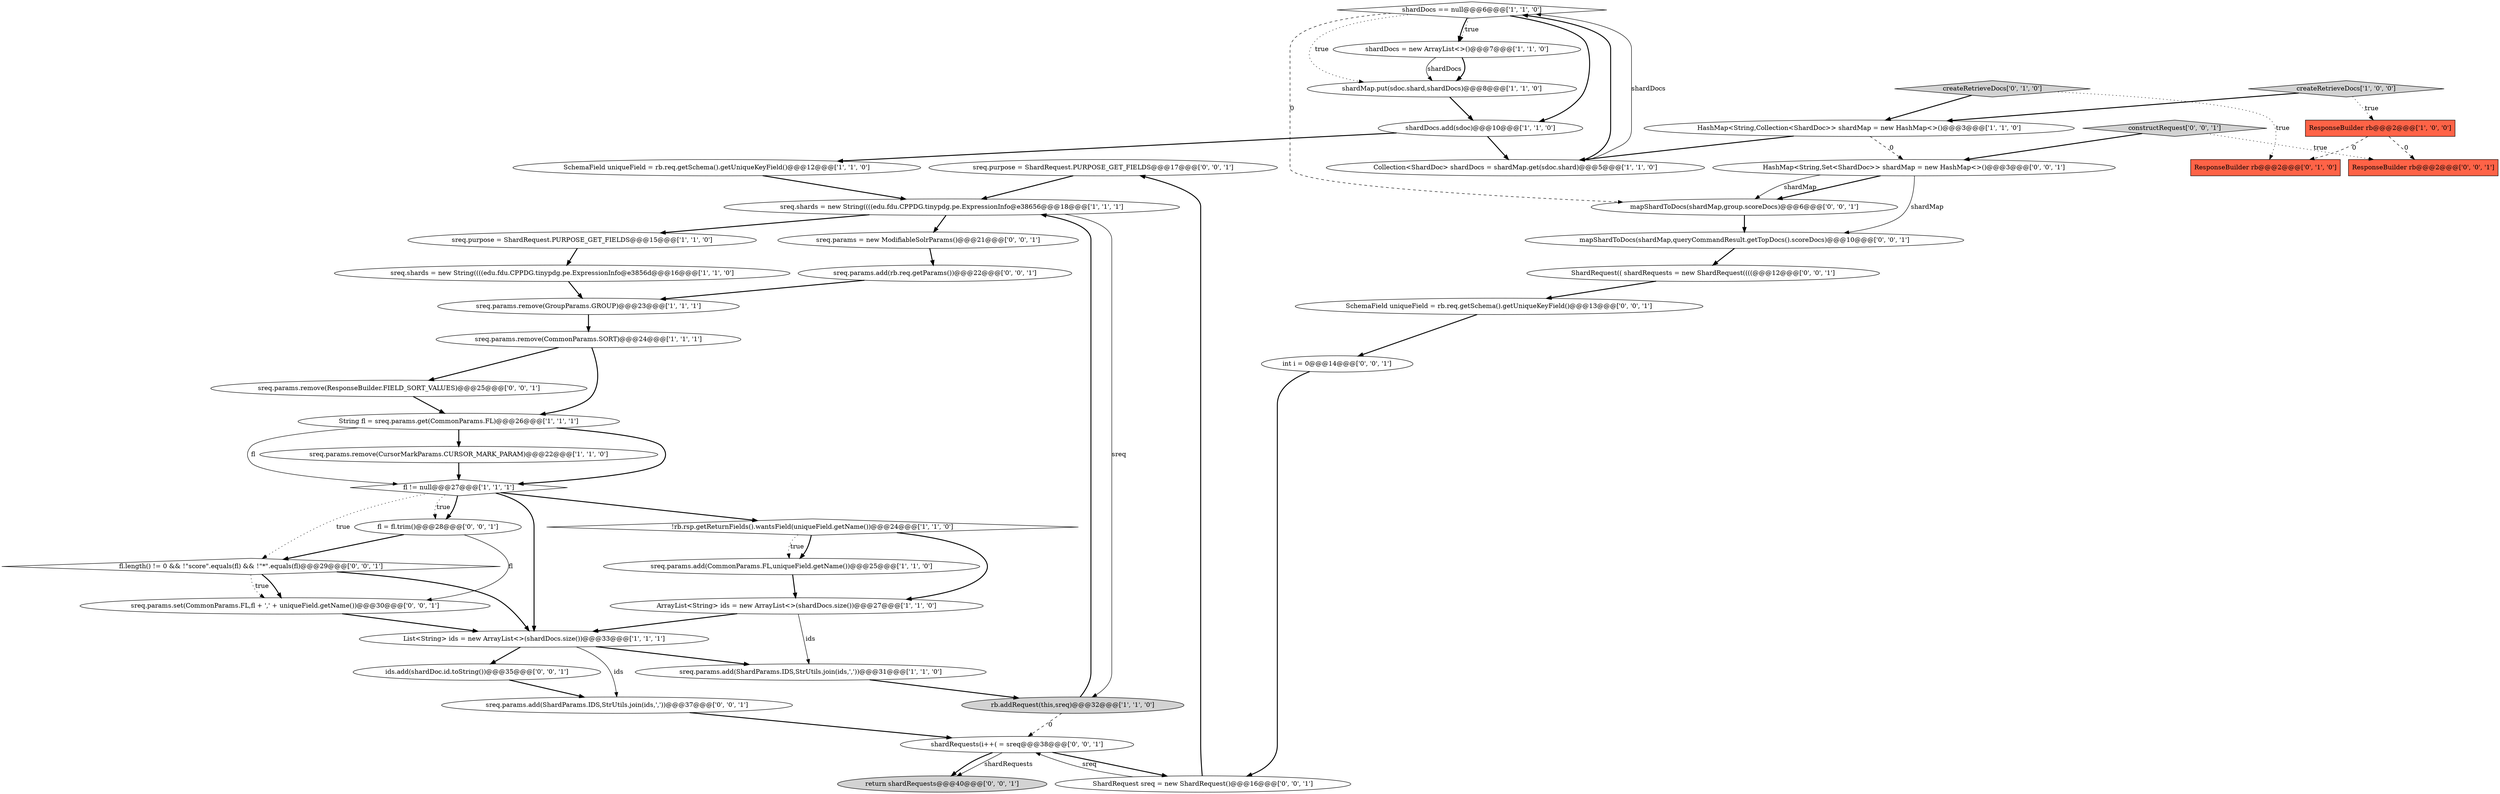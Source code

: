 digraph {
37 [style = filled, label = "sreq.purpose = ShardRequest.PURPOSE_GET_FIELDS@@@17@@@['0', '0', '1']", fillcolor = white, shape = ellipse image = "AAA0AAABBB3BBB"];
23 [style = filled, label = "ResponseBuilder rb@@@2@@@['0', '1', '0']", fillcolor = tomato, shape = box image = "AAA1AAABBB2BBB"];
29 [style = filled, label = "return shardRequests@@@40@@@['0', '0', '1']", fillcolor = lightgray, shape = ellipse image = "AAA0AAABBB3BBB"];
36 [style = filled, label = "mapShardToDocs(shardMap,queryCommandResult.getTopDocs().scoreDocs)@@@10@@@['0', '0', '1']", fillcolor = white, shape = ellipse image = "AAA0AAABBB3BBB"];
43 [style = filled, label = "SchemaField uniqueField = rb.req.getSchema().getUniqueKeyField()@@@13@@@['0', '0', '1']", fillcolor = white, shape = ellipse image = "AAA0AAABBB3BBB"];
11 [style = filled, label = "sreq.params.remove(CommonParams.SORT)@@@24@@@['1', '1', '1']", fillcolor = white, shape = ellipse image = "AAA0AAABBB1BBB"];
13 [style = filled, label = "sreq.shards = new String((((edu.fdu.CPPDG.tinypdg.pe.ExpressionInfo@e3856d@@@16@@@['1', '1', '0']", fillcolor = white, shape = ellipse image = "AAA0AAABBB1BBB"];
19 [style = filled, label = "ArrayList<String> ids = new ArrayList<>(shardDocs.size())@@@27@@@['1', '1', '0']", fillcolor = white, shape = ellipse image = "AAA0AAABBB1BBB"];
17 [style = filled, label = "ResponseBuilder rb@@@2@@@['1', '0', '0']", fillcolor = tomato, shape = box image = "AAA1AAABBB1BBB"];
24 [style = filled, label = "createRetrieveDocs['0', '1', '0']", fillcolor = lightgray, shape = diamond image = "AAA0AAABBB2BBB"];
18 [style = filled, label = "sreq.shards = new String((((edu.fdu.CPPDG.tinypdg.pe.ExpressionInfo@e38656@@@18@@@['1', '1', '1']", fillcolor = white, shape = ellipse image = "AAA0AAABBB1BBB"];
8 [style = filled, label = "List<String> ids = new ArrayList<>(shardDocs.size())@@@33@@@['1', '1', '1']", fillcolor = white, shape = ellipse image = "AAA0AAABBB1BBB"];
21 [style = filled, label = "SchemaField uniqueField = rb.req.getSchema().getUniqueKeyField()@@@12@@@['1', '1', '0']", fillcolor = white, shape = ellipse image = "AAA0AAABBB1BBB"];
26 [style = filled, label = "HashMap<String,Set<ShardDoc>> shardMap = new HashMap<>()@@@3@@@['0', '0', '1']", fillcolor = white, shape = ellipse image = "AAA0AAABBB3BBB"];
14 [style = filled, label = "shardDocs.add(sdoc)@@@10@@@['1', '1', '0']", fillcolor = white, shape = ellipse image = "AAA0AAABBB1BBB"];
10 [style = filled, label = "String fl = sreq.params.get(CommonParams.FL)@@@26@@@['1', '1', '1']", fillcolor = white, shape = ellipse image = "AAA0AAABBB1BBB"];
41 [style = filled, label = "constructRequest['0', '0', '1']", fillcolor = lightgray, shape = diamond image = "AAA0AAABBB3BBB"];
16 [style = filled, label = "shardMap.put(sdoc.shard,shardDocs)@@@8@@@['1', '1', '0']", fillcolor = white, shape = ellipse image = "AAA0AAABBB1BBB"];
0 [style = filled, label = "rb.addRequest(this,sreq)@@@32@@@['1', '1', '0']", fillcolor = lightgray, shape = ellipse image = "AAA0AAABBB1BBB"];
38 [style = filled, label = "sreq.params = new ModifiableSolrParams()@@@21@@@['0', '0', '1']", fillcolor = white, shape = ellipse image = "AAA0AAABBB3BBB"];
20 [style = filled, label = "shardDocs == null@@@6@@@['1', '1', '0']", fillcolor = white, shape = diamond image = "AAA0AAABBB1BBB"];
1 [style = filled, label = "sreq.params.add(ShardParams.IDS,StrUtils.join(ids,','))@@@31@@@['1', '1', '0']", fillcolor = white, shape = ellipse image = "AAA0AAABBB1BBB"];
27 [style = filled, label = "fl = fl.trim()@@@28@@@['0', '0', '1']", fillcolor = white, shape = ellipse image = "AAA0AAABBB3BBB"];
31 [style = filled, label = "ShardRequest(( shardRequests = new ShardRequest((((@@@12@@@['0', '0', '1']", fillcolor = white, shape = ellipse image = "AAA0AAABBB3BBB"];
32 [style = filled, label = "sreq.params.add(ShardParams.IDS,StrUtils.join(ids,','))@@@37@@@['0', '0', '1']", fillcolor = white, shape = ellipse image = "AAA0AAABBB3BBB"];
28 [style = filled, label = "sreq.params.remove(ResponseBuilder.FIELD_SORT_VALUES)@@@25@@@['0', '0', '1']", fillcolor = white, shape = ellipse image = "AAA0AAABBB3BBB"];
4 [style = filled, label = "sreq.params.add(CommonParams.FL,uniqueField.getName())@@@25@@@['1', '1', '0']", fillcolor = white, shape = ellipse image = "AAA0AAABBB1BBB"];
7 [style = filled, label = "!rb.rsp.getReturnFields().wantsField(uniqueField.getName())@@@24@@@['1', '1', '0']", fillcolor = white, shape = diamond image = "AAA0AAABBB1BBB"];
2 [style = filled, label = "createRetrieveDocs['1', '0', '0']", fillcolor = lightgray, shape = diamond image = "AAA0AAABBB1BBB"];
5 [style = filled, label = "Collection<ShardDoc> shardDocs = shardMap.get(sdoc.shard)@@@5@@@['1', '1', '0']", fillcolor = white, shape = ellipse image = "AAA0AAABBB1BBB"];
22 [style = filled, label = "sreq.params.remove(CursorMarkParams.CURSOR_MARK_PARAM)@@@22@@@['1', '1', '0']", fillcolor = white, shape = ellipse image = "AAA0AAABBB1BBB"];
40 [style = filled, label = "sreq.params.add(rb.req.getParams())@@@22@@@['0', '0', '1']", fillcolor = white, shape = ellipse image = "AAA0AAABBB3BBB"];
33 [style = filled, label = "int i = 0@@@14@@@['0', '0', '1']", fillcolor = white, shape = ellipse image = "AAA0AAABBB3BBB"];
34 [style = filled, label = "ResponseBuilder rb@@@2@@@['0', '0', '1']", fillcolor = tomato, shape = box image = "AAA0AAABBB3BBB"];
3 [style = filled, label = "shardDocs = new ArrayList<>()@@@7@@@['1', '1', '0']", fillcolor = white, shape = ellipse image = "AAA0AAABBB1BBB"];
35 [style = filled, label = "ids.add(shardDoc.id.toString())@@@35@@@['0', '0', '1']", fillcolor = white, shape = ellipse image = "AAA0AAABBB3BBB"];
39 [style = filled, label = "sreq.params.set(CommonParams.FL,fl + ',' + uniqueField.getName())@@@30@@@['0', '0', '1']", fillcolor = white, shape = ellipse image = "AAA0AAABBB3BBB"];
42 [style = filled, label = "mapShardToDocs(shardMap,group.scoreDocs)@@@6@@@['0', '0', '1']", fillcolor = white, shape = ellipse image = "AAA0AAABBB3BBB"];
44 [style = filled, label = "ShardRequest sreq = new ShardRequest()@@@16@@@['0', '0', '1']", fillcolor = white, shape = ellipse image = "AAA0AAABBB3BBB"];
6 [style = filled, label = "fl != null@@@27@@@['1', '1', '1']", fillcolor = white, shape = diamond image = "AAA0AAABBB1BBB"];
12 [style = filled, label = "sreq.purpose = ShardRequest.PURPOSE_GET_FIELDS@@@15@@@['1', '1', '0']", fillcolor = white, shape = ellipse image = "AAA0AAABBB1BBB"];
9 [style = filled, label = "HashMap<String,Collection<ShardDoc>> shardMap = new HashMap<>()@@@3@@@['1', '1', '0']", fillcolor = white, shape = ellipse image = "AAA0AAABBB1BBB"];
30 [style = filled, label = "shardRequests(i++( = sreq@@@38@@@['0', '0', '1']", fillcolor = white, shape = ellipse image = "AAA0AAABBB3BBB"];
15 [style = filled, label = "sreq.params.remove(GroupParams.GROUP)@@@23@@@['1', '1', '1']", fillcolor = white, shape = ellipse image = "AAA0AAABBB1BBB"];
25 [style = filled, label = "fl.length() != 0 && !\"score\".equals(fl) && !\"*\".equals(fl)@@@29@@@['0', '0', '1']", fillcolor = white, shape = diamond image = "AAA0AAABBB3BBB"];
18->38 [style = bold, label=""];
10->22 [style = bold, label=""];
11->28 [style = bold, label=""];
30->44 [style = bold, label=""];
26->42 [style = bold, label=""];
28->10 [style = bold, label=""];
25->39 [style = bold, label=""];
17->34 [style = dashed, label="0"];
8->32 [style = solid, label="ids"];
5->20 [style = bold, label=""];
19->1 [style = solid, label="ids"];
5->20 [style = solid, label="shardDocs"];
2->17 [style = dotted, label="true"];
36->31 [style = bold, label=""];
44->30 [style = solid, label="sreq"];
4->19 [style = bold, label=""];
39->8 [style = bold, label=""];
18->12 [style = bold, label=""];
40->15 [style = bold, label=""];
35->32 [style = bold, label=""];
20->14 [style = bold, label=""];
26->36 [style = solid, label="shardMap"];
20->3 [style = bold, label=""];
1->0 [style = bold, label=""];
7->4 [style = bold, label=""];
2->9 [style = bold, label=""];
3->16 [style = bold, label=""];
42->36 [style = bold, label=""];
30->29 [style = solid, label="shardRequests"];
32->30 [style = bold, label=""];
25->39 [style = dotted, label="true"];
10->6 [style = bold, label=""];
8->35 [style = bold, label=""];
21->18 [style = bold, label=""];
19->8 [style = bold, label=""];
30->29 [style = bold, label=""];
27->39 [style = solid, label="fl"];
20->16 [style = dotted, label="true"];
8->1 [style = bold, label=""];
12->13 [style = bold, label=""];
6->27 [style = bold, label=""];
41->34 [style = dotted, label="true"];
20->42 [style = dashed, label="0"];
24->23 [style = dotted, label="true"];
15->11 [style = bold, label=""];
11->10 [style = bold, label=""];
3->16 [style = solid, label="shardDocs"];
6->25 [style = dotted, label="true"];
6->8 [style = bold, label=""];
7->4 [style = dotted, label="true"];
9->26 [style = dashed, label="0"];
0->30 [style = dashed, label="0"];
37->18 [style = bold, label=""];
9->5 [style = bold, label=""];
31->43 [style = bold, label=""];
43->33 [style = bold, label=""];
16->14 [style = bold, label=""];
0->18 [style = bold, label=""];
20->3 [style = dotted, label="true"];
25->8 [style = bold, label=""];
44->37 [style = bold, label=""];
13->15 [style = bold, label=""];
41->26 [style = bold, label=""];
26->42 [style = solid, label="shardMap"];
10->6 [style = solid, label="fl"];
6->27 [style = dotted, label="true"];
6->7 [style = bold, label=""];
17->23 [style = dashed, label="0"];
38->40 [style = bold, label=""];
33->44 [style = bold, label=""];
7->19 [style = bold, label=""];
27->25 [style = bold, label=""];
14->21 [style = bold, label=""];
24->9 [style = bold, label=""];
18->0 [style = solid, label="sreq"];
22->6 [style = bold, label=""];
14->5 [style = bold, label=""];
}
